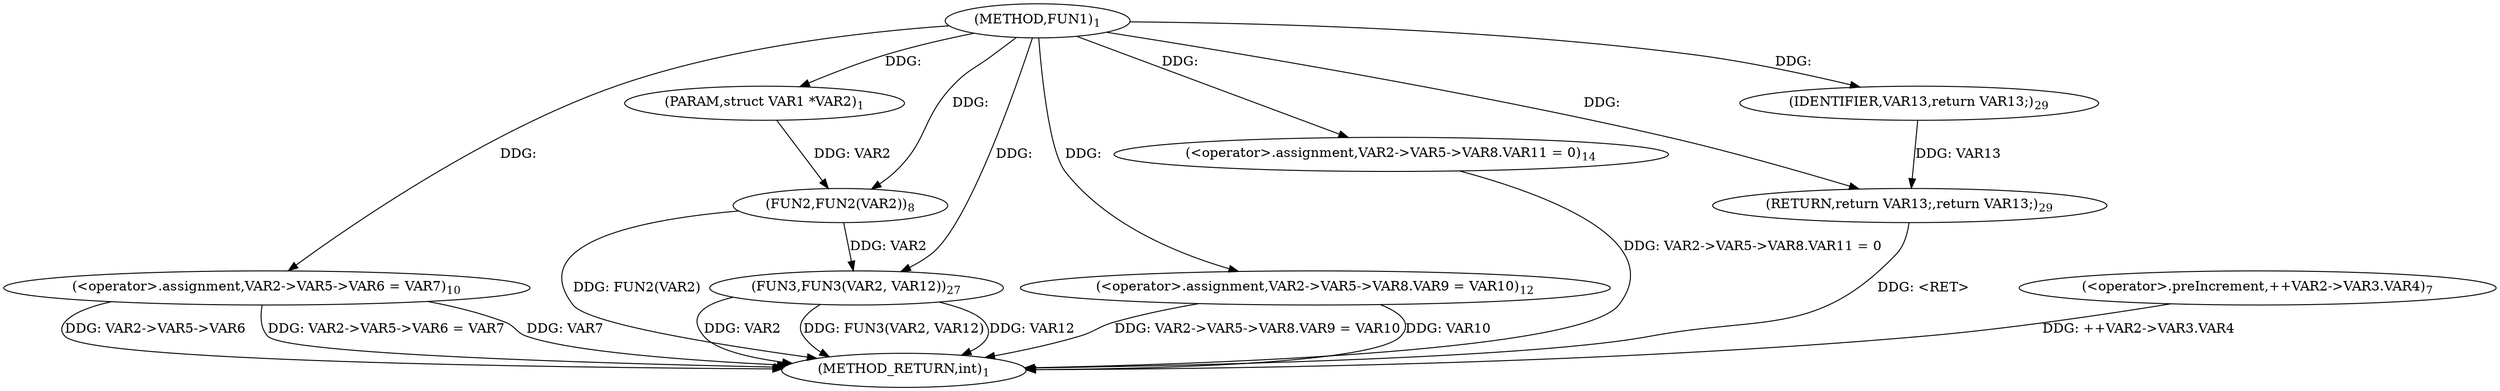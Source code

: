digraph "FUN1" {  
"8" [label = <(METHOD,FUN1)<SUB>1</SUB>> ]
"49" [label = <(METHOD_RETURN,int)<SUB>1</SUB>> ]
"9" [label = <(PARAM,struct VAR1 *VAR2)<SUB>1</SUB>> ]
"11" [label = <(&lt;operator&gt;.preIncrement,++VAR2-&gt;VAR3.VAR4)<SUB>7</SUB>> ]
"17" [label = <(FUN2,FUN2(VAR2))<SUB>8</SUB>> ]
"19" [label = <(&lt;operator&gt;.assignment,VAR2-&gt;VAR5-&gt;VAR6 = VAR7)<SUB>10</SUB>> ]
"26" [label = <(&lt;operator&gt;.assignment,VAR2-&gt;VAR5-&gt;VAR8.VAR9 = VAR10)<SUB>12</SUB>> ]
"35" [label = <(&lt;operator&gt;.assignment,VAR2-&gt;VAR5-&gt;VAR8.VAR11 = 0)<SUB>14</SUB>> ]
"44" [label = <(FUN3,FUN3(VAR2, VAR12))<SUB>27</SUB>> ]
"47" [label = <(RETURN,return VAR13;,return VAR13;)<SUB>29</SUB>> ]
"48" [label = <(IDENTIFIER,VAR13,return VAR13;)<SUB>29</SUB>> ]
  "47" -> "49"  [ label = "DDG: &lt;RET&gt;"] 
  "11" -> "49"  [ label = "DDG: ++VAR2-&gt;VAR3.VAR4"] 
  "17" -> "49"  [ label = "DDG: FUN2(VAR2)"] 
  "19" -> "49"  [ label = "DDG: VAR2-&gt;VAR5-&gt;VAR6"] 
  "19" -> "49"  [ label = "DDG: VAR2-&gt;VAR5-&gt;VAR6 = VAR7"] 
  "26" -> "49"  [ label = "DDG: VAR2-&gt;VAR5-&gt;VAR8.VAR9 = VAR10"] 
  "35" -> "49"  [ label = "DDG: VAR2-&gt;VAR5-&gt;VAR8.VAR11 = 0"] 
  "44" -> "49"  [ label = "DDG: VAR2"] 
  "44" -> "49"  [ label = "DDG: FUN3(VAR2, VAR12)"] 
  "44" -> "49"  [ label = "DDG: VAR12"] 
  "19" -> "49"  [ label = "DDG: VAR7"] 
  "26" -> "49"  [ label = "DDG: VAR10"] 
  "8" -> "9"  [ label = "DDG: "] 
  "8" -> "19"  [ label = "DDG: "] 
  "8" -> "26"  [ label = "DDG: "] 
  "8" -> "35"  [ label = "DDG: "] 
  "48" -> "47"  [ label = "DDG: VAR13"] 
  "8" -> "47"  [ label = "DDG: "] 
  "9" -> "17"  [ label = "DDG: VAR2"] 
  "8" -> "17"  [ label = "DDG: "] 
  "17" -> "44"  [ label = "DDG: VAR2"] 
  "8" -> "44"  [ label = "DDG: "] 
  "8" -> "48"  [ label = "DDG: "] 
}
